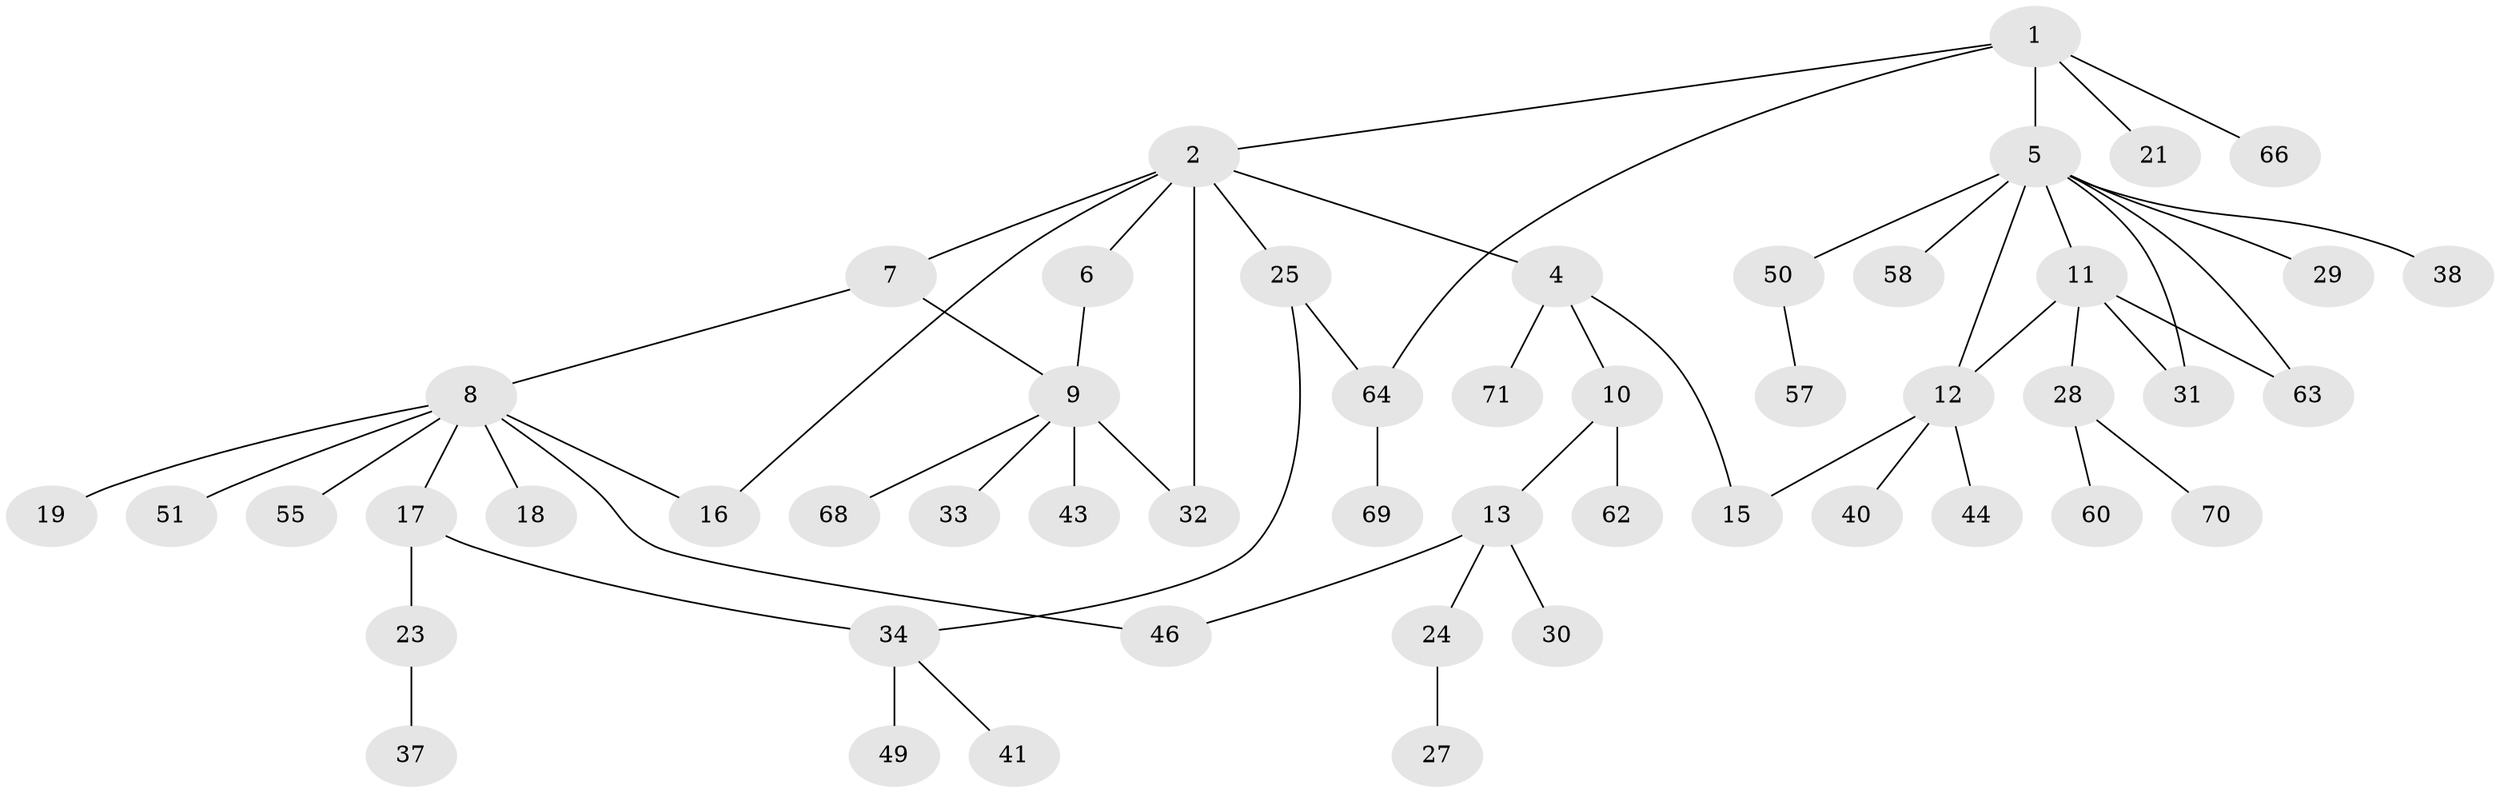 // original degree distribution, {5: 0.07792207792207792, 4: 0.07792207792207792, 3: 0.1038961038961039, 8: 0.012987012987012988, 2: 0.3246753246753247, 6: 0.012987012987012988, 1: 0.38961038961038963}
// Generated by graph-tools (version 1.1) at 2025/41/03/06/25 10:41:28]
// undirected, 51 vertices, 60 edges
graph export_dot {
graph [start="1"]
  node [color=gray90,style=filled];
  1 [super="+52"];
  2 [super="+3"];
  4 [super="+59"];
  5 [super="+20"];
  6;
  7 [super="+42"];
  8 [super="+14"];
  9 [super="+56"];
  10 [super="+47"];
  11 [super="+35"];
  12 [super="+22"];
  13 [super="+36"];
  15 [super="+72"];
  16;
  17 [super="+74"];
  18;
  19;
  21 [super="+39"];
  23 [super="+26"];
  24 [super="+61"];
  25;
  27;
  28 [super="+45"];
  29;
  30;
  31 [super="+76"];
  32;
  33;
  34 [super="+73"];
  37 [super="+48"];
  38;
  40 [super="+54"];
  41;
  43;
  44 [super="+67"];
  46 [super="+53"];
  49;
  50;
  51;
  55;
  57 [super="+65"];
  58;
  60 [super="+75"];
  62;
  63;
  64 [super="+77"];
  66;
  68;
  69;
  70;
  71;
  1 -- 2;
  1 -- 5;
  1 -- 21;
  1 -- 66;
  1 -- 64;
  2 -- 25;
  2 -- 32;
  2 -- 16;
  2 -- 4;
  2 -- 6;
  2 -- 7;
  4 -- 10;
  4 -- 71;
  4 -- 15;
  5 -- 11;
  5 -- 29;
  5 -- 38;
  5 -- 58;
  5 -- 12;
  5 -- 63;
  5 -- 50;
  5 -- 31;
  6 -- 9;
  7 -- 8;
  7 -- 9;
  8 -- 17;
  8 -- 18;
  8 -- 51;
  8 -- 16;
  8 -- 19;
  8 -- 55;
  8 -- 46;
  9 -- 33;
  9 -- 43;
  9 -- 68;
  9 -- 32;
  10 -- 13;
  10 -- 62;
  11 -- 12;
  11 -- 28;
  11 -- 31;
  11 -- 63;
  12 -- 15;
  12 -- 40;
  12 -- 44;
  13 -- 24;
  13 -- 30;
  13 -- 46;
  17 -- 23;
  17 -- 34;
  23 -- 37;
  24 -- 27;
  25 -- 34;
  25 -- 64;
  28 -- 60;
  28 -- 70;
  34 -- 41;
  34 -- 49;
  50 -- 57;
  64 -- 69;
}
